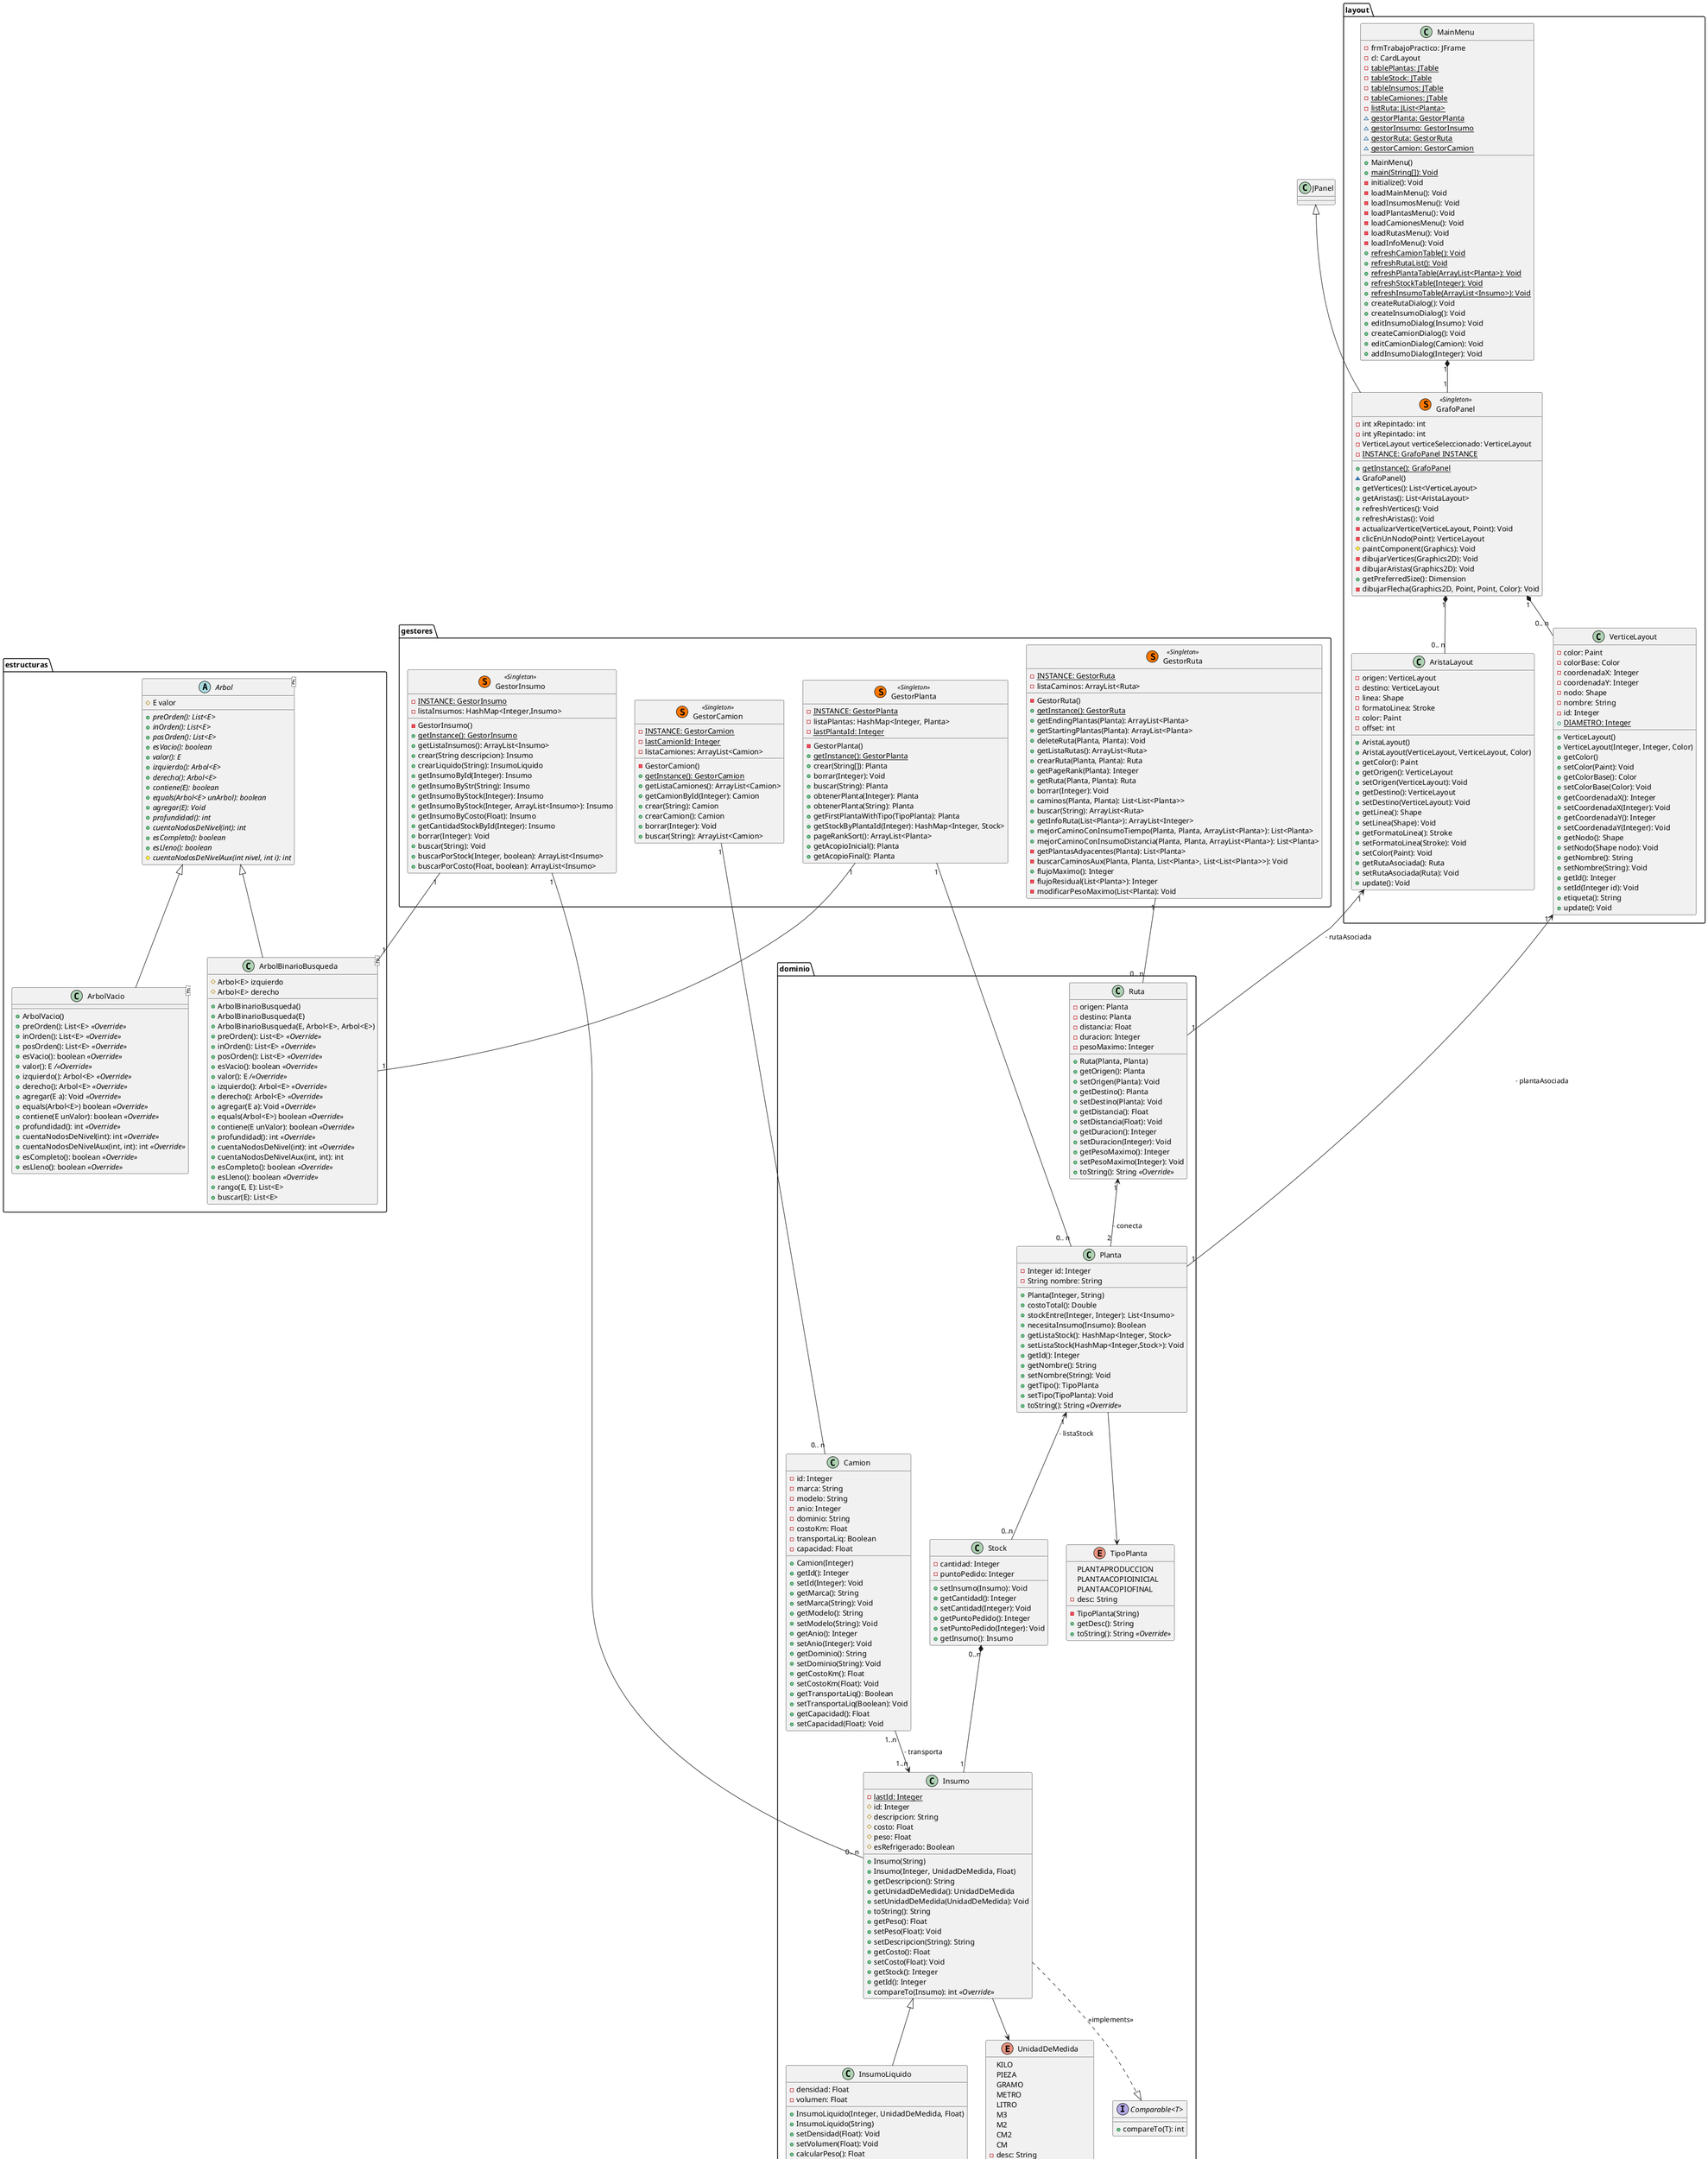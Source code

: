 @startuml

package dominio{

    class Insumo {
    	-{static}lastId: Integer
    	#id: Integer
    	#descripcion: String
    	#costo: Float
    	#peso: Float
    	#esRefrigerado: Boolean
    	+Insumo(String)
    	+Insumo(Integer, UnidadDeMedida, Float)
    	+getDescripcion(): String
    	+getUnidadDeMedida(): UnidadDeMedida
    	+setUnidadDeMedida(UnidadDeMedida): Void
    	+toString(): String
    	+getPeso(): Float
    	+setPeso(Float): Void
    	+setDescripcion(String): String
    	+getCosto(): Float
    	+setCosto(Float): Void
    	+getStock(): Integer
    	+getId(): Integer    
        +compareTo(Insumo): int //<<Override>>//
    }

    class InsumoLiquido  {
    	-densidad: Float
    	-volumen: Float
    	+InsumoLiquido(Integer, UnidadDeMedida, Float)
    	+InsumoLiquido(String)
    	+setDensidad(Float): Void
    	+setVolumen(Float): Void
    	+calcularPeso(): Float
    	+calcularPeso(Float): Float
    }
    
    Insumo <|-- InsumoLiquido

    enum UnidadDeMedida{
        KILO
        PIEZA
        GRAMO
        METRO
        LITRO
        M3
        M2
        CM2
        CM
        -desc: String
        -UnidadDeMedida(String)
        +gestDesc(): String
        +toString(): String //<<Override>>//
    }

    class Stock {
    	-cantidad: Integer
    	-puntoPedido: Integer
    	+setInsumo(Insumo): Void
    	+getCantidad(): Integer
    	+setCantidad(Integer): Void
    	+getPuntoPedido(): Integer
    	+setPuntoPedido(Integer): Void
    	+getInsumo(): Insumo
    }

    class Planta{
    	-Integer id: Integer
    	-String nombre: String
    	+Planta(Integer, String)
    	+costoTotal(): Double
    	+stockEntre(Integer, Integer): List<Insumo>
    	+necesitaInsumo(Insumo): Boolean
    	+getListaStock(): HashMap<Integer, Stock>
    	+setListaStock(HashMap<Integer,Stock>): Void
    	+getId(): Integer
    	+getNombre(): String
    	+setNombre(String): Void
    	+getTipo(): TipoPlanta
    	+setTipo(TipoPlanta): Void
        +toString(): String //<<Override>>//
    }

    enum TipoPlanta{
        PLANTAPRODUCCION
        PLANTAACOPIOINICIAL
        PLANTAACOPIOFINAL
        -desc: String
        -TipoPlanta(String)
        +getDesc(): String
        +toString(): String //<<Override>>//
    }

    class Ruta {
    	-origen: Planta
    	-destino: Planta
    	-distancia: Float
    	-duracion: Integer
    	-pesoMaximo: Integer
    	+Ruta(Planta, Planta)
    	+getOrigen(): Planta
    	+setOrigen(Planta): Void
    	+getDestino(): Planta
    	+setDestino(Planta): Void
    	+getDistancia(): Float
    	+setDistancia(Float): Void
    	+getDuracion(): Integer
    	+setDuracion(Integer): Void
    	+getPesoMaximo(): Integer
    	+setPesoMaximo(Integer): Void
        +toString(): String //<<Override>>//
    }
    
    class Camion {
    	-id: Integer
    	-marca: String
    	-modelo: String
    	-anio: Integer
    	-dominio: String
    	-costoKm: Float
    	-transportaLiq: Boolean
    	-capacidad: Float
    	+Camion(Integer)
    	+getId(): Integer
    	+setId(Integer): Void
    	+getMarca(): String
    	+setMarca(String): Void
    	+getModelo(): String
    	+setModelo(String): Void
    	+getAnio(): Integer
    	+setAnio(Integer): Void
    	+getDominio(): String
    	+setDominio(String): Void
    	+getCostoKm(): Float
    	+setCostoKm(Float): Void
    	+getTransportaLiq(): Boolean
    	+setTransportaLiq(Boolean): Void
    	+getCapacidad(): Float
    	+setCapacidad(Float): Void
    }

    interface "Comparable<T>"{
            +compareTo(T): int
    }

    Insumo --> UnidadDeMedida
    Insumo ..|> "Comparable<T>": "<<implements>>"
    Planta --> TipoPlanta
    Stock "0..n" *-- "1" Insumo
    Planta "1" <-- "0..n" Stock: ˗ listaStock
    Camion "1..n"  --> "1..n" Insumo: ˗ transporta
    Ruta "1" <-- "2" Planta: ˗ conecta

}

package estructuras{
    abstract class "Arbol<E>" as Arbol_E_  {
    	#E valor
    	+{abstract}preOrden(): List<E>
    	+{abstract}inOrden(): List<E>
    	+{abstract}posOrden(): List<E>
    	+{abstract}esVacio(): boolean
    	+{abstract}valor(): E
    	+{abstract}izquierdo(): Arbol<E>
    	+{abstract}derecho(): Arbol<E>
    	+{abstract}contiene(E): boolean
    	+{abstract}equals(Arbol<E> unArbol): boolean
    	+{abstract}agregar(E): Void
    	+{abstract}profundidad(): int
    	+{abstract}cuentaNodosDeNivel(int): int
    	+{abstract}esCompleto(): boolean
    	+{abstract}esLleno(): boolean
    	#{abstract}cuentaNodosDeNivelAux(int nivel, int i): int
    }
    
    class "ArbolBinarioBusqueda<E>" as ArbolBinarioBusqueda_E_ {
    	#Arbol<E> izquierdo
    	#Arbol<E> derecho
    	+ArbolBinarioBusqueda()
    	+ArbolBinarioBusqueda(E)
    	+ArbolBinarioBusqueda(E, Arbol<E>, Arbol<E>)
    	+preOrden(): List<E> //<<Override>>//
    	+inOrden(): List<E> //<<Override>>//
    	+posOrden(): List<E> //<<Override>>//
    	+esVacio(): boolean //<<Override>>//
    	+valor(): E ///<<Override>>//
    	+izquierdo(): Arbol<E> //<<Override>>//
    	+derecho(): Arbol<E> //<<Override>>//
    	+agregar(E a): Void //<<Override>>//
    	+equals(Arbol<E>) boolean //<<Override>>//
    	+contiene(E unValor): boolean //<<Override>>//
    	+profundidad(): int //<<Override>>//
    	+cuentaNodosDeNivel(int): int //<<Override>>//
    	+cuentaNodosDeNivelAux(int, int): int
    	+esCompleto(): boolean //<<Override>>//
    	+esLleno(): boolean //<<Override>>//
    	+rango(E, E): List<E>
    	+buscar(E): List<E>
    }
    
    class "ArbolVacio<E>" as ArbolVacio{
    	+ArbolVacio()
    	+preOrden(): List<E> //<<Override>>//
    	+inOrden(): List<E> //<<Override>>//
    	+posOrden(): List<E> //<<Override>>//
    	+esVacio(): boolean //<<Override>>//
    	+valor(): E ///<<Override>>//
    	+izquierdo(): Arbol<E> //<<Override>>//
    	+derecho(): Arbol<E> //<<Override>>//
    	+agregar(E a): Void //<<Override>>//
    	+equals(Arbol<E>) boolean //<<Override>>//
    	+contiene(E unValor): boolean //<<Override>>//
    	+profundidad(): int //<<Override>>//
    	+cuentaNodosDeNivel(int): int //<<Override>>//
    	+cuentaNodosDeNivelAux(int, int): int //<<Override>>//
    	+esCompleto(): boolean //<<Override>>//
    	+esLleno(): boolean //<<Override>>//
    }
    
    Arbol_E_ <|-- ArbolBinarioBusqueda_E_
    Arbol_E_ <|-- ArbolVacio
}

package gestores{
    class GestorInsumo <<(S, #FF7700) Singleton>>{
    	-{static}INSTANCE: GestorInsumo
    	-listaInsumos: HashMap<Integer,Insumo>
    	-GestorInsumo()
    	+{static}getInstance(): GestorInsumo
    	+getListaInsumos(): ArrayList<Insumo>
    	+crear(String descripcion): Insumo
    	+crearLiquido(String): InsumoLiquido
    	+getInsumoById(Integer): Insumo
    	+getInsumoByStr(String): Insumo
    	+getInsumoByStock(Integer): Insumo
    	+getInsumoByStock(Integer, ArrayList<Insumo>): Insumo
    	+getInsumoByCosto(Float): Insumo
    	+getCantidadStockById(Integer): Insumo
    	+borrar(Integer): Void
    	+buscar(String): Void
    	+buscarPorStock(Integer, boolean): ArrayList<Insumo>
    	+buscarPorCosto(Float, boolean): ArrayList<Insumo>
    }

    class GestorPlanta <<(S, #FF7700) Singleton>> {
        -{static} INSTANCE: GestorPlanta
        -listaPlantas: HashMap<Integer, Planta>
        -{static} lastPlantaId: Integer
        -GestorPlanta()
        +{static} getInstance(): GestorPlanta
        +crear(String[]): Planta
        +borrar(Integer): Void
        +buscar(String): Planta
        +obtenerPlanta(Integer): Planta
        +obtenerPlanta(String): Planta
        +getFirstPlantaWithTipo(TipoPlanta): Planta
        +getStockByPlantaId(Integer): HashMap<Integer, Stock>
		+pageRankSort(): ArrayList<Planta>
		+getAcopioInicial(): Planta
		+getAcopioFinal(): Planta
    }

    class GestorRuta <<(S, #FF7700) Singleton>> {
    	-{static}INSTANCE: GestorRuta
    	-listaCaminos: ArrayList<Ruta>
    	-GestorRuta()
    	+{static}getInstance(): GestorRuta
    	+getEndingPlantas(Planta): ArrayList<Planta>
    	+getStartingPlantas(Planta): ArrayList<Planta>
    	+deleteRuta(Planta, Planta): Void
    	+getListaRutas(): ArrayList<Ruta>
    	+crearRuta(Planta, Planta): Ruta
    	+getPageRank(Planta): Integer
    	+getRuta(Planta, Planta): Ruta
    	+borrar(Integer): Void
    	+caminos(Planta, Planta): List<List<Planta>>
    	+buscar(String): ArrayList<Ruta>
    	+getInfoRuta(List<Planta>): ArrayList<Integer>
        +mejorCaminoConInsumoTiempo(Planta, Planta, ArrayList<Planta>): List<Planta>    
    	+mejorCaminoConInsumoDistancia(Planta, Planta, ArrayList<Planta>): List<Planta>
    	-getPlantasAdyacentes(Planta): List<Planta>
    	-buscarCaminosAux(Planta, Planta, List<Planta>, List<List<Planta>>): Void
    	+flujoMaximo(): Integer
    	-flujoResidual(List<Planta>): Integer
    	-modificarPesoMaximo(List<Planta): Void
    }

    class GestorCamion <<(S, #FF7700) Singleton>>{
    	-{static}INSTANCE: GestorCamion
    	-{static}lastCamionId: Integer
    	-listaCamiones: ArrayList<Camion>
    	-GestorCamion()
    	+{static}getInstance(): GestorCamion
    	+getListaCamiones(): ArrayList<Camion>
    	+getCamionById(Integer): Camion
    	+crear(String): Camion
    	+crearCamion(): Camion
    	+borrar(Integer): Void
    	+buscar(String): ArrayList<Camion>
    }

    together {
        class GestorPlanta
        class GestorRuta
        class GestorInsumo
        class GestorCamion
    } 
}

GestorRuta "1" -- "0.. n" Ruta
GestorCamion "1" -- "0.. n" Camion
GestorPlanta "1" -- "0.. n" Planta
GestorInsumo "1" -- "0.. n" Insumo

package layout{

    class GrafoPanel <<(S, #FF7700) Singleton>>{
    	-int xRepintado: int
    	-int yRepintado: int
    	-VerticeLayout verticeSeleccionado: VerticeLayout
    	-{static}INSTANCE: GrafoPanel INSTANCE
    	+{static}getInstance(): GrafoPanel
    	~GrafoPanel()
    	+getVertices(): List<VerticeLayout>
    	+getAristas(): List<AristaLayout>
    	+refreshVertices(): Void
    	+refreshAristas(): Void
    	-actualizarVertice(VerticeLayout, Point): Void
    	-clicEnUnNodo(Point): VerticeLayout
    	#paintComponent(Graphics): Void
    	-dibujarVertices(Graphics2D): Void
    	-dibujarAristas(Graphics2D): Void
    	+getPreferredSize(): Dimension
    	-dibujarFlecha(Graphics2D, Point, Point, Color): Void
    }
    
    class VerticeLayout {
    	-color: Paint
    	-colorBase: Color
    	-coordenadaX: Integer
    	-coordenadaY: Integer
    	-nodo: Shape
    	-nombre: String
    	-id: Integer
    	+{static}DIAMETRO: Integer
    	+VerticeLayout()
    	+VerticeLayout(Integer, Integer, Color)
    	+getColor()
    	+setColor(Paint): Void
    	+getColorBase(): Color
    	+setColorBase(Color): Void
    	+getCoordenadaX(): Integer
    	+setCoordenadaX(Integer): Void
    	+getCoordenadaY(): Integer
    	+setCoordenadaY(Integer): Void
    	+getNodo(): Shape
    	+setNodo(Shape nodo): Void
    	+getNombre(): String
    	+setNombre(String): Void
    	+getId(): Integer
    	+setId(Integer id): Void
    	+etiqueta(): String
    	+update(): Void
    }

    
    class AristaLayout{
    	-origen: VerticeLayout
    	-destino: VerticeLayout
    	-linea: Shape
    	-formatoLinea: Stroke
    	-color: Paint
    	-offset: int
    	+AristaLayout()
    	+AristaLayout(VerticeLayout, VerticeLayout, Color)
    	+getColor(): Paint
    	+getOrigen(): VerticeLayout
    	+setOrigen(VerticeLayout): Void
    	+getDestino(): VerticeLayout
    	+setDestino(VerticeLayout): Void
    	+getLinea(): Shape
    	+setLinea(Shape): Void
    	+getFormatoLinea(): Stroke
    	+setFormatoLinea(Stroke): Void
    	+setColor(Paint): Void
    	+getRutaAsociada(): Ruta
    	+setRutaAsociada(Ruta): Void
    	+update(): Void
    }
    
    class MainMenu {
    	-frmTrabajoPractico: JFrame
    	-cl: CardLayout
    	-{static}tablePlantas: JTable
    	-{static}tableStock: JTable
    	-{static}tableInsumos: JTable
    	-{static}tableCamiones: JTable
    	-{static}listRuta: JList<Planta>
    	~{static}gestorPlanta: GestorPlanta
    	~{static}gestorInsumo: GestorInsumo
    	~{static}gestorRuta: GestorRuta
    	~{static}gestorCamion: GestorCamion
    	+MainMenu()
    	+{static}main(String[]): Void
    	-initialize(): Void
    	-loadMainMenu(): Void
    	-loadInsumosMenu(): Void
    	-loadPlantasMenu(): Void
    	-loadCamionesMenu(): Void
    	-loadRutasMenu(): Void
    	-loadInfoMenu(): Void
    	+{static}refreshCamionTable(): Void
    	+{static}refreshRutaList(): Void
    	+{static}refreshPlantaTable(ArrayList<Planta>): Void
    	+{static}refreshStockTable(Integer): Void
    	+{static}refreshInsumoTable(ArrayList<Insumo>): Void
    	+createRutaDialog(): Void
    	+createInsumoDialog(): Void
    	+editInsumoDialog(Insumo): Void
    	+createCamionDialog(): Void
    	+editCamionDialog(Camion): Void
    	+addInsumoDialog(Integer): Void
    }
    
    GrafoPanel "1" *-- "0.. n" VerticeLayout
    GrafoPanel "1" *-- "0.. n" AristaLayout
    MainMenu "1" *-- "1" GrafoPanel
}

AristaLayout "1" <-- "1" Ruta: ˗ rutaAsociada
VerticeLayout "1" <-- "1" Planta: ˗ plantaAsociada

GestorInsumo "1" -- "1" ArbolBinarioBusqueda_E_
GestorPlanta "1" -- "1" ArbolBinarioBusqueda_E_

class JPanel {
}
    
JPanel <|-- GrafoPanel

@enduml